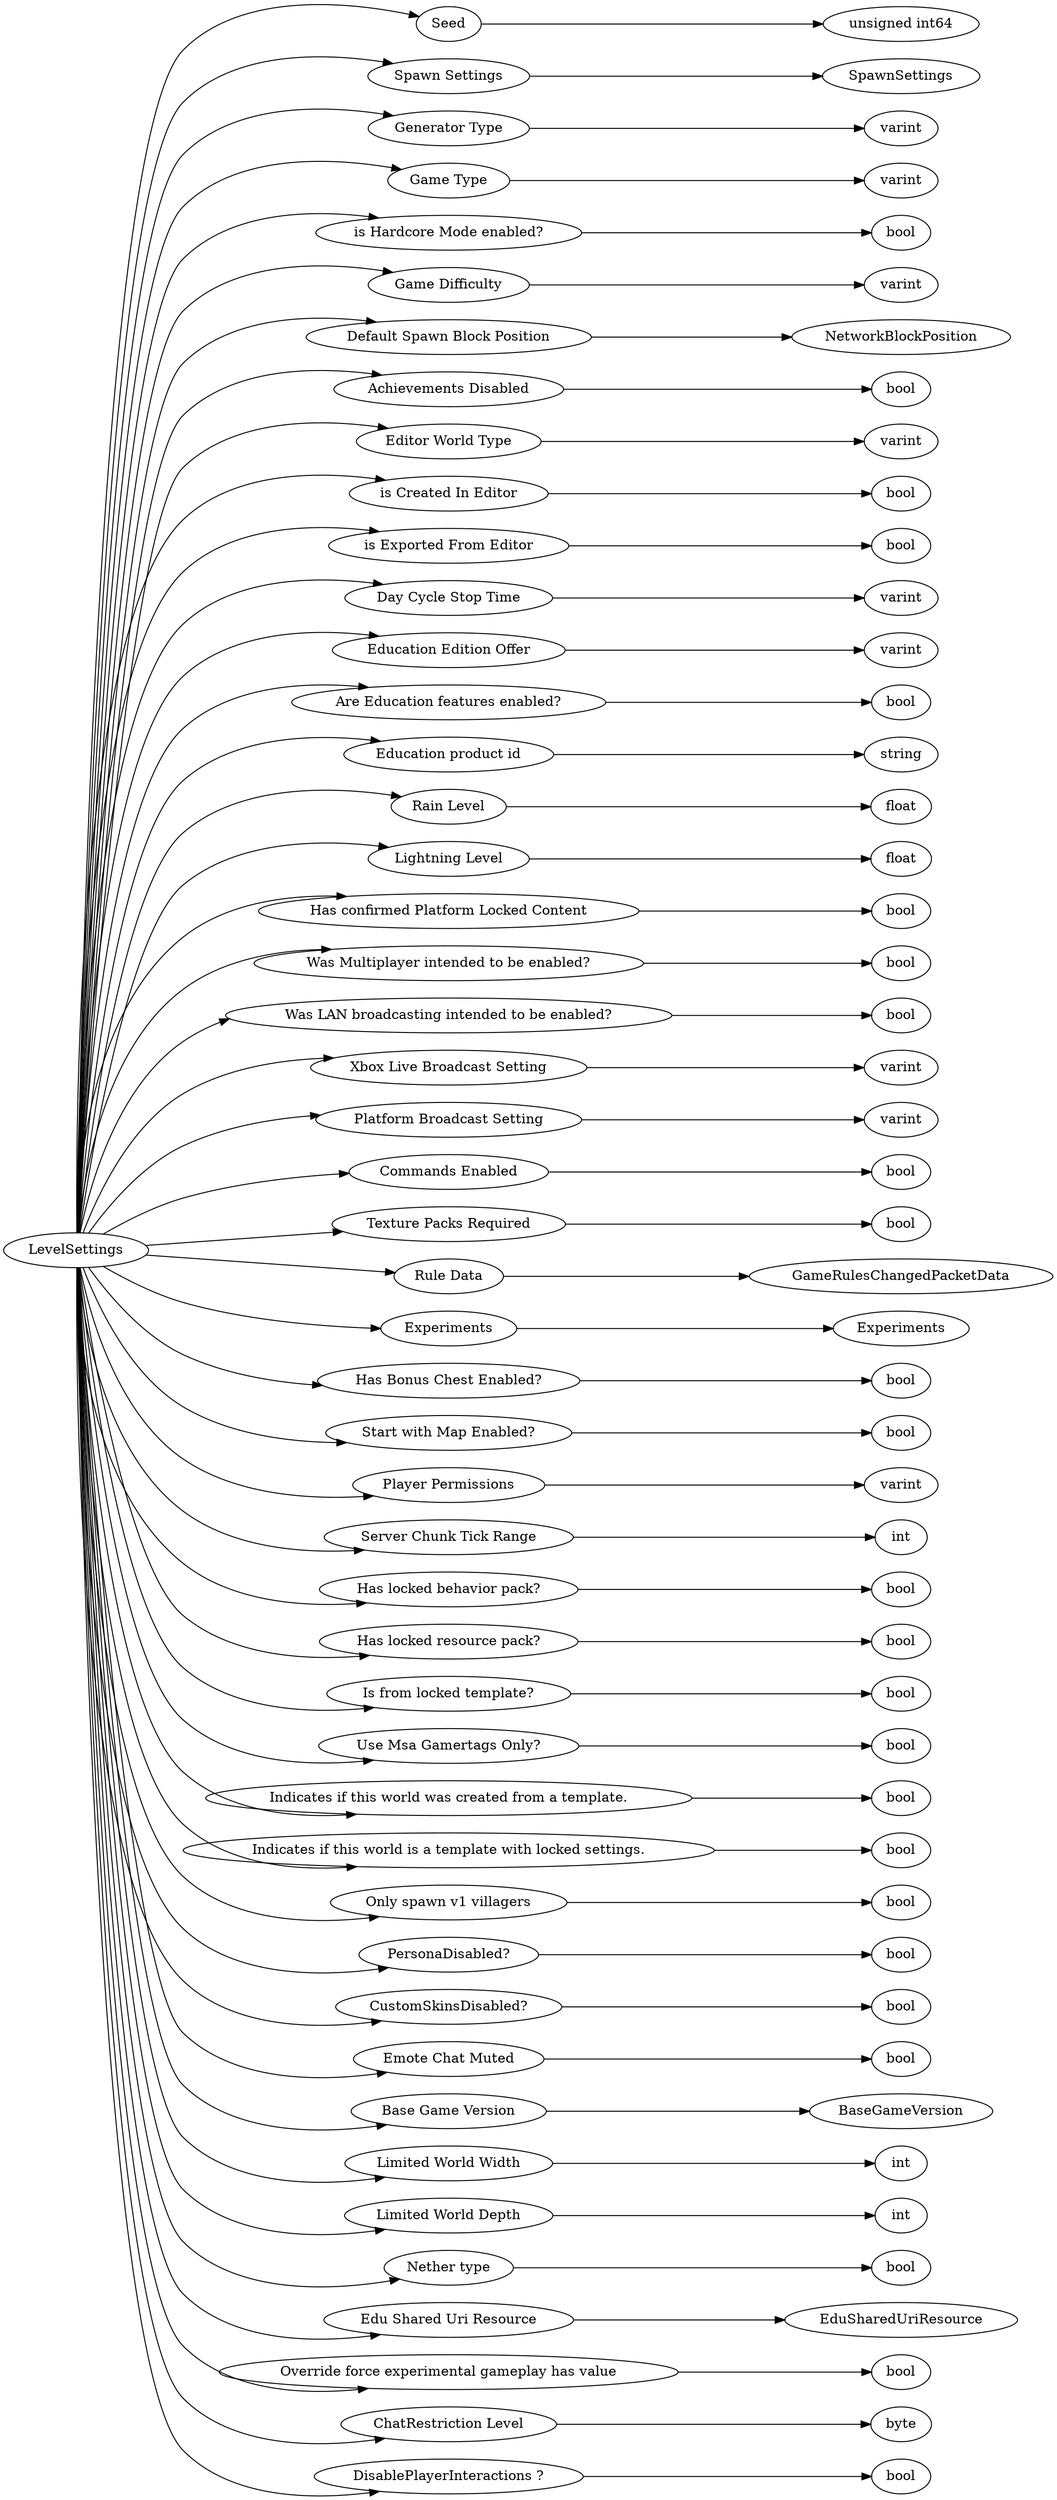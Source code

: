 digraph "LevelSettings" {
rankdir = LR
23
23 -> 24
24 -> 25
23 -> 26
26 -> 34
23 -> 35
35 -> 36
23 -> 37
37 -> 38
23 -> 39
39 -> 40
23 -> 41
41 -> 42
23 -> 43
43 -> 51
23 -> 52
52 -> 53
23 -> 54
54 -> 55
23 -> 56
56 -> 57
23 -> 58
58 -> 59
23 -> 60
60 -> 61
23 -> 62
62 -> 63
23 -> 64
64 -> 65
23 -> 66
66 -> 67
23 -> 68
68 -> 69
23 -> 70
70 -> 71
23 -> 72
72 -> 73
23 -> 74
74 -> 75
23 -> 76
76 -> 77
23 -> 78
78 -> 79
23 -> 80
80 -> 81
23 -> 82
82 -> 83
23 -> 84
84 -> 85
23 -> 86
86 -> 87
23 -> 88
88 -> 89
23 -> 90
90 -> 91
23 -> 92
92 -> 93
23 -> 94
94 -> 95
23 -> 96
96 -> 97
23 -> 98
98 -> 99
23 -> 100
100 -> 101
23 -> 102
102 -> 103
23 -> 104
104 -> 105
23 -> 106
106 -> 107
23 -> 108
108 -> 109
23 -> 110
110 -> 111
23 -> 112
112 -> 113
23 -> 114
114 -> 115
23 -> 116
116 -> 117
23 -> 118
118 -> 119
23 -> 120
120 -> 121
23 -> 122
122 -> 123
23 -> 124
124 -> 125
23 -> 126
126 -> 132
23 -> 133
133 -> 134
23 -> 135
135 -> 136
23 -> 137
137 -> 138

23 [label="LevelSettings",comment="name: \"LevelSettings\", typeName: \"\", id: 23, branchId: 0, recurseId: -1, attributes: 0, notes: \"\""];
24 [label="Seed",comment="name: \"Seed\", typeName: \"\", id: 24, branchId: 0, recurseId: -1, attributes: 0, notes: \"\""];
25 [label="unsigned int64",comment="name: \"unsigned int64\", typeName: \"\", id: 25, branchId: 0, recurseId: -1, attributes: 512, notes: \"\""];
26 [label="Spawn Settings",comment="name: \"Spawn Settings\", typeName: \"SpawnSettings\", id: 26, branchId: 0, recurseId: -1, attributes: 256, notes: \"\""];
34 [label="SpawnSettings",comment="name: \"SpawnSettings\", typeName: \"\", id: 34, branchId: 0, recurseId: -1, attributes: 512, notes: \"\""];
35 [label="Generator Type",comment="name: \"Generator Type\", typeName: \"\", id: 35, branchId: 0, recurseId: -1, attributes: 0, notes: \"\""];
36 [label="varint",comment="name: \"varint\", typeName: \"\", id: 36, branchId: 0, recurseId: -1, attributes: 512, notes: \"\""];
37 [label="Game Type",comment="name: \"Game Type\", typeName: \"\", id: 37, branchId: 0, recurseId: -1, attributes: 0, notes: \"\""];
38 [label="varint",comment="name: \"varint\", typeName: \"\", id: 38, branchId: 0, recurseId: -1, attributes: 512, notes: \"\""];
39 [label="is Hardcore Mode enabled?",comment="name: \"is Hardcore Mode enabled?\", typeName: \"\", id: 39, branchId: 0, recurseId: -1, attributes: 0, notes: \"\""];
40 [label="bool",comment="name: \"bool\", typeName: \"\", id: 40, branchId: 0, recurseId: -1, attributes: 512, notes: \"\""];
41 [label="Game Difficulty",comment="name: \"Game Difficulty\", typeName: \"\", id: 41, branchId: 0, recurseId: -1, attributes: 0, notes: \"\""];
42 [label="varint",comment="name: \"varint\", typeName: \"\", id: 42, branchId: 0, recurseId: -1, attributes: 512, notes: \"\""];
43 [label="Default Spawn Block Position",comment="name: \"Default Spawn Block Position\", typeName: \"NetworkBlockPosition\", id: 43, branchId: 0, recurseId: -1, attributes: 256, notes: \"\""];
51 [label="NetworkBlockPosition",comment="name: \"NetworkBlockPosition\", typeName: \"\", id: 51, branchId: 0, recurseId: -1, attributes: 512, notes: \"\""];
52 [label="Achievements Disabled",comment="name: \"Achievements Disabled\", typeName: \"\", id: 52, branchId: 0, recurseId: -1, attributes: 0, notes: \"\""];
53 [label="bool",comment="name: \"bool\", typeName: \"\", id: 53, branchId: 0, recurseId: -1, attributes: 512, notes: \"\""];
54 [label="Editor World Type",comment="name: \"Editor World Type\", typeName: \"\", id: 54, branchId: 0, recurseId: -1, attributes: 0, notes: \"\""];
55 [label="varint",comment="name: \"varint\", typeName: \"\", id: 55, branchId: 0, recurseId: -1, attributes: 512, notes: \"\""];
56 [label="is Created In Editor",comment="name: \"is Created In Editor\", typeName: \"\", id: 56, branchId: 0, recurseId: -1, attributes: 0, notes: \"\""];
57 [label="bool",comment="name: \"bool\", typeName: \"\", id: 57, branchId: 0, recurseId: -1, attributes: 512, notes: \"\""];
58 [label="is Exported From Editor",comment="name: \"is Exported From Editor\", typeName: \"\", id: 58, branchId: 0, recurseId: -1, attributes: 0, notes: \"\""];
59 [label="bool",comment="name: \"bool\", typeName: \"\", id: 59, branchId: 0, recurseId: -1, attributes: 512, notes: \"\""];
60 [label="Day Cycle Stop Time",comment="name: \"Day Cycle Stop Time\", typeName: \"\", id: 60, branchId: 0, recurseId: -1, attributes: 0, notes: \"\""];
61 [label="varint",comment="name: \"varint\", typeName: \"\", id: 61, branchId: 0, recurseId: -1, attributes: 512, notes: \"\""];
62 [label="Education Edition Offer",comment="name: \"Education Edition Offer\", typeName: \"\", id: 62, branchId: 0, recurseId: -1, attributes: 0, notes: \"\""];
63 [label="varint",comment="name: \"varint\", typeName: \"\", id: 63, branchId: 0, recurseId: -1, attributes: 512, notes: \"\""];
64 [label="Are Education features enabled?",comment="name: \"Are Education features enabled?\", typeName: \"\", id: 64, branchId: 0, recurseId: -1, attributes: 0, notes: \"\""];
65 [label="bool",comment="name: \"bool\", typeName: \"\", id: 65, branchId: 0, recurseId: -1, attributes: 512, notes: \"\""];
66 [label="Education product id",comment="name: \"Education product id\", typeName: \"\", id: 66, branchId: 0, recurseId: -1, attributes: 0, notes: \"\""];
67 [label="string",comment="name: \"string\", typeName: \"\", id: 67, branchId: 0, recurseId: -1, attributes: 512, notes: \"\""];
68 [label="Rain Level",comment="name: \"Rain Level\", typeName: \"\", id: 68, branchId: 0, recurseId: -1, attributes: 0, notes: \"\""];
69 [label="float",comment="name: \"float\", typeName: \"\", id: 69, branchId: 0, recurseId: -1, attributes: 512, notes: \"\""];
70 [label="Lightning Level",comment="name: \"Lightning Level\", typeName: \"\", id: 70, branchId: 0, recurseId: -1, attributes: 0, notes: \"\""];
71 [label="float",comment="name: \"float\", typeName: \"\", id: 71, branchId: 0, recurseId: -1, attributes: 512, notes: \"\""];
72 [label="Has confirmed Platform Locked Content",comment="name: \"Has confirmed Platform Locked Content\", typeName: \"\", id: 72, branchId: 0, recurseId: -1, attributes: 0, notes: \"\""];
73 [label="bool",comment="name: \"bool\", typeName: \"\", id: 73, branchId: 0, recurseId: -1, attributes: 512, notes: \"\""];
74 [label="Was Multiplayer intended to be enabled?",comment="name: \"Was Multiplayer intended to be enabled?\", typeName: \"\", id: 74, branchId: 0, recurseId: -1, attributes: 0, notes: \"\""];
75 [label="bool",comment="name: \"bool\", typeName: \"\", id: 75, branchId: 0, recurseId: -1, attributes: 512, notes: \"\""];
76 [label="Was LAN broadcasting intended to be enabled?",comment="name: \"Was LAN broadcasting intended to be enabled?\", typeName: \"\", id: 76, branchId: 0, recurseId: -1, attributes: 0, notes: \"\""];
77 [label="bool",comment="name: \"bool\", typeName: \"\", id: 77, branchId: 0, recurseId: -1, attributes: 512, notes: \"\""];
78 [label="Xbox Live Broadcast Setting",comment="name: \"Xbox Live Broadcast Setting\", typeName: \"\", id: 78, branchId: 0, recurseId: -1, attributes: 0, notes: \"\""];
79 [label="varint",comment="name: \"varint\", typeName: \"\", id: 79, branchId: 0, recurseId: -1, attributes: 512, notes: \"\""];
80 [label="Platform Broadcast Setting",comment="name: \"Platform Broadcast Setting\", typeName: \"\", id: 80, branchId: 0, recurseId: -1, attributes: 0, notes: \"\""];
81 [label="varint",comment="name: \"varint\", typeName: \"\", id: 81, branchId: 0, recurseId: -1, attributes: 512, notes: \"\""];
82 [label="Commands Enabled",comment="name: \"Commands Enabled\", typeName: \"\", id: 82, branchId: 0, recurseId: -1, attributes: 0, notes: \"\""];
83 [label="bool",comment="name: \"bool\", typeName: \"\", id: 83, branchId: 0, recurseId: -1, attributes: 512, notes: \"\""];
84 [label="Texture Packs Required",comment="name: \"Texture Packs Required\", typeName: \"\", id: 84, branchId: 0, recurseId: -1, attributes: 0, notes: \"\""];
85 [label="bool",comment="name: \"bool\", typeName: \"\", id: 85, branchId: 0, recurseId: -1, attributes: 512, notes: \"\""];
86 [label="Rule Data",comment="name: \"Rule Data\", typeName: \"GameRulesChangedPacketData\", id: 86, branchId: 0, recurseId: -1, attributes: 256, notes: \"\""];
87 [label="GameRulesChangedPacketData",comment="name: \"GameRulesChangedPacketData\", typeName: \"\", id: 87, branchId: 0, recurseId: -1, attributes: 512, notes: \"\""];
88 [label="Experiments",comment="name: \"Experiments\", typeName: \"Experiments\", id: 88, branchId: 0, recurseId: -1, attributes: 256, notes: \"\""];
89 [label="Experiments",comment="name: \"Experiments\", typeName: \"\", id: 89, branchId: 0, recurseId: -1, attributes: 512, notes: \"\""];
90 [label="Has Bonus Chest Enabled?",comment="name: \"Has Bonus Chest Enabled?\", typeName: \"\", id: 90, branchId: 0, recurseId: -1, attributes: 0, notes: \"\""];
91 [label="bool",comment="name: \"bool\", typeName: \"\", id: 91, branchId: 0, recurseId: -1, attributes: 512, notes: \"\""];
92 [label="Start with Map Enabled?",comment="name: \"Start with Map Enabled?\", typeName: \"\", id: 92, branchId: 0, recurseId: -1, attributes: 0, notes: \"\""];
93 [label="bool",comment="name: \"bool\", typeName: \"\", id: 93, branchId: 0, recurseId: -1, attributes: 512, notes: \"\""];
94 [label="Player Permissions",comment="name: \"Player Permissions\", typeName: \"\", id: 94, branchId: 0, recurseId: -1, attributes: 0, notes: \"\""];
95 [label="varint",comment="name: \"varint\", typeName: \"\", id: 95, branchId: 0, recurseId: -1, attributes: 512, notes: \"\""];
96 [label="Server Chunk Tick Range",comment="name: \"Server Chunk Tick Range\", typeName: \"\", id: 96, branchId: 0, recurseId: -1, attributes: 0, notes: \"\""];
97 [label="int",comment="name: \"int\", typeName: \"\", id: 97, branchId: 0, recurseId: -1, attributes: 512, notes: \"\""];
98 [label="Has locked behavior pack?",comment="name: \"Has locked behavior pack?\", typeName: \"\", id: 98, branchId: 0, recurseId: -1, attributes: 0, notes: \"\""];
99 [label="bool",comment="name: \"bool\", typeName: \"\", id: 99, branchId: 0, recurseId: -1, attributes: 512, notes: \"\""];
100 [label="Has locked resource pack?",comment="name: \"Has locked resource pack?\", typeName: \"\", id: 100, branchId: 0, recurseId: -1, attributes: 0, notes: \"\""];
101 [label="bool",comment="name: \"bool\", typeName: \"\", id: 101, branchId: 0, recurseId: -1, attributes: 512, notes: \"\""];
102 [label="Is from locked template?",comment="name: \"Is from locked template?\", typeName: \"\", id: 102, branchId: 0, recurseId: -1, attributes: 0, notes: \"\""];
103 [label="bool",comment="name: \"bool\", typeName: \"\", id: 103, branchId: 0, recurseId: -1, attributes: 512, notes: \"\""];
104 [label="Use Msa Gamertags Only?",comment="name: \"Use Msa Gamertags Only?\", typeName: \"\", id: 104, branchId: 0, recurseId: -1, attributes: 0, notes: \"\""];
105 [label="bool",comment="name: \"bool\", typeName: \"\", id: 105, branchId: 0, recurseId: -1, attributes: 512, notes: \"\""];
106 [label="Indicates if this world was created from a template.",comment="name: \"Indicates if this world was created from a template.\", typeName: \"\", id: 106, branchId: 0, recurseId: -1, attributes: 0, notes: \"For servers this should always be false.\""];
107 [label="bool",comment="name: \"bool\", typeName: \"\", id: 107, branchId: 0, recurseId: -1, attributes: 512, notes: \"\""];
108 [label="Indicates if this world is a template with locked settings.",comment="name: \"Indicates if this world is a template with locked settings.\", typeName: \"\", id: 108, branchId: 0, recurseId: -1, attributes: 0, notes: \"For servers this should always be false.\""];
109 [label="bool",comment="name: \"bool\", typeName: \"\", id: 109, branchId: 0, recurseId: -1, attributes: 512, notes: \"\""];
110 [label="Only spawn v1 villagers",comment="name: \"Only spawn v1 villagers\", typeName: \"\", id: 110, branchId: 0, recurseId: -1, attributes: 0, notes: \"This was added for the Village & Pillage update, marking worlds where V1 villagers shouldn't update to V2, and only V1 villagers should be used in the world. This was done for Marketplace content.\""];
111 [label="bool",comment="name: \"bool\", typeName: \"\", id: 111, branchId: 0, recurseId: -1, attributes: 512, notes: \"\""];
112 [label="PersonaDisabled?",comment="name: \"PersonaDisabled?\", typeName: \"\", id: 112, branchId: 0, recurseId: -1, attributes: 0, notes: \"\""];
113 [label="bool",comment="name: \"bool\", typeName: \"\", id: 113, branchId: 0, recurseId: -1, attributes: 512, notes: \"\""];
114 [label="CustomSkinsDisabled?",comment="name: \"CustomSkinsDisabled?\", typeName: \"\", id: 114, branchId: 0, recurseId: -1, attributes: 0, notes: \"\""];
115 [label="bool",comment="name: \"bool\", typeName: \"\", id: 115, branchId: 0, recurseId: -1, attributes: 512, notes: \"\""];
116 [label="Emote Chat Muted",comment="name: \"Emote Chat Muted\", typeName: \"\", id: 116, branchId: 0, recurseId: -1, attributes: 0, notes: \"\""];
117 [label="bool",comment="name: \"bool\", typeName: \"\", id: 117, branchId: 0, recurseId: -1, attributes: 512, notes: \"\""];
118 [label="Base Game Version",comment="name: \"Base Game Version\", typeName: \"BaseGameVersion\", id: 118, branchId: 0, recurseId: -1, attributes: 256, notes: \"Version of vanilla gameplay that will be used with this world.\""];
119 [label="BaseGameVersion",comment="name: \"BaseGameVersion\", typeName: \"\", id: 119, branchId: 0, recurseId: -1, attributes: 512, notes: \"\""];
120 [label="Limited World Width",comment="name: \"Limited World Width\", typeName: \"\", id: 120, branchId: 0, recurseId: -1, attributes: 0, notes: \"\""];
121 [label="int",comment="name: \"int\", typeName: \"\", id: 121, branchId: 0, recurseId: -1, attributes: 512, notes: \"\""];
122 [label="Limited World Depth",comment="name: \"Limited World Depth\", typeName: \"\", id: 122, branchId: 0, recurseId: -1, attributes: 0, notes: \"\""];
123 [label="int",comment="name: \"int\", typeName: \"\", id: 123, branchId: 0, recurseId: -1, attributes: 512, notes: \"\""];
124 [label="Nether type",comment="name: \"Nether type\", typeName: \"\", id: 124, branchId: 0, recurseId: -1, attributes: 0, notes: \"\""];
125 [label="bool",comment="name: \"bool\", typeName: \"\", id: 125, branchId: 0, recurseId: -1, attributes: 512, notes: \"\""];
126 [label="Edu Shared Uri Resource",comment="name: \"Edu Shared Uri Resource\", typeName: \"EduSharedUriResource\", id: 126, branchId: 0, recurseId: -1, attributes: 256, notes: \"\""];
132 [label="EduSharedUriResource",comment="name: \"EduSharedUriResource\", typeName: \"\", id: 132, branchId: 0, recurseId: -1, attributes: 512, notes: \"\""];
133 [label="Override force experimental gameplay has value",comment="name: \"Override force experimental gameplay has value\", typeName: \"\", id: 133, branchId: 0, recurseId: -1, attributes: 0, notes: \"For servers this should always be false\""];
134 [label="bool",comment="name: \"bool\", typeName: \"\", id: 134, branchId: 0, recurseId: -1, attributes: 512, notes: \"\""];
135 [label="ChatRestriction Level",comment="name: \"ChatRestriction Level\", typeName: \"\", id: 135, branchId: 0, recurseId: -1, attributes: 0, notes: \"\""];
136 [label="byte",comment="name: \"byte\", typeName: \"\", id: 136, branchId: 0, recurseId: -1, attributes: 512, notes: \"\""];
137 [label="DisablePlayerInteractions ?",comment="name: \"DisablePlayerInteractions ?\", typeName: \"\", id: 137, branchId: 0, recurseId: -1, attributes: 0, notes: \"\""];
138 [label="bool",comment="name: \"bool\", typeName: \"\", id: 138, branchId: 0, recurseId: -1, attributes: 512, notes: \"\""];
{ rank = max;25;34;36;38;40;42;51;53;55;57;59;61;63;65;67;69;71;73;75;77;79;81;83;85;87;89;91;93;95;97;99;101;103;105;107;109;111;113;115;117;119;121;123;125;132;134;136;138}

}
